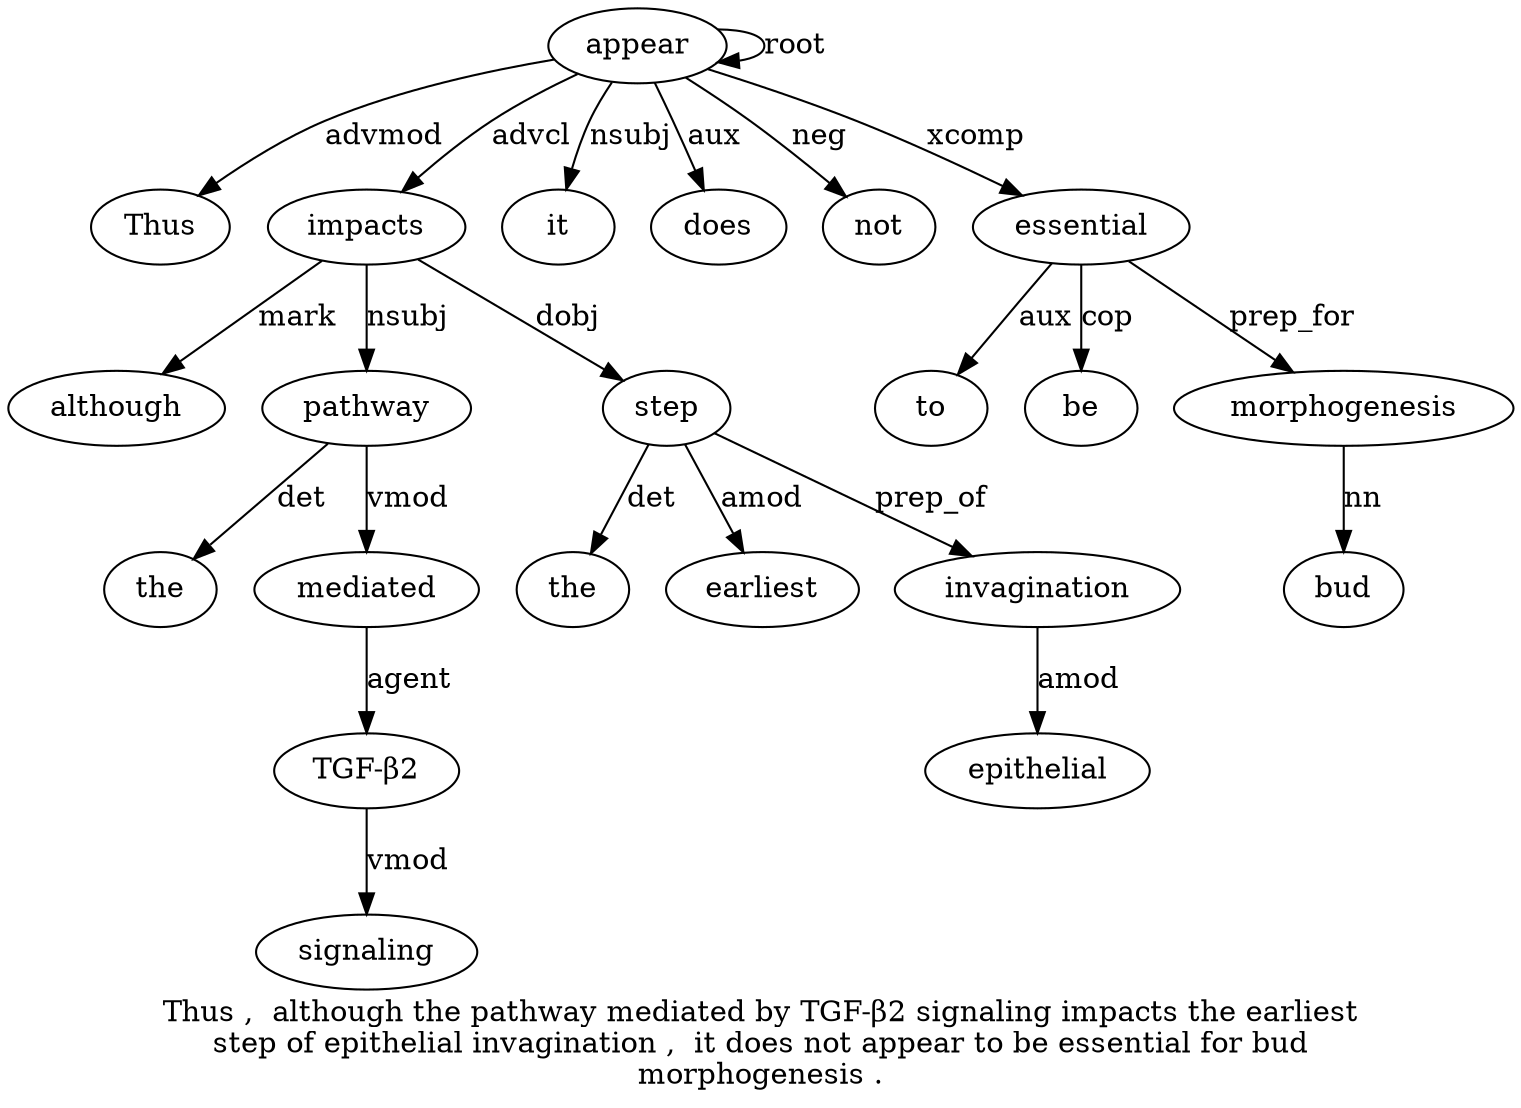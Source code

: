 digraph "Thus ,  although the pathway mediated by TGF-β2 signaling impacts the earliest step of epithelial invagination ,  it does not appear to be essential for bud morphogenesis ." {
label="Thus ,  although the pathway mediated by TGF-β2 signaling impacts the earliest
step of epithelial invagination ,  it does not appear to be essential for bud
morphogenesis .";
appear21 [style=filled, fillcolor=white, label=appear];
Thus1 [style=filled, fillcolor=white, label=Thus];
appear21 -> Thus1  [label=advmod];
impacts10 [style=filled, fillcolor=white, label=impacts];
although3 [style=filled, fillcolor=white, label=although];
impacts10 -> although3  [label=mark];
pathway5 [style=filled, fillcolor=white, label=pathway];
the4 [style=filled, fillcolor=white, label=the];
pathway5 -> the4  [label=det];
impacts10 -> pathway5  [label=nsubj];
mediated6 [style=filled, fillcolor=white, label=mediated];
pathway5 -> mediated6  [label=vmod];
"TGF-β28" [style=filled, fillcolor=white, label="TGF-β2"];
mediated6 -> "TGF-β28"  [label=agent];
signaling9 [style=filled, fillcolor=white, label=signaling];
"TGF-β28" -> signaling9  [label=vmod];
appear21 -> impacts10  [label=advcl];
step13 [style=filled, fillcolor=white, label=step];
the11 [style=filled, fillcolor=white, label=the];
step13 -> the11  [label=det];
earliest12 [style=filled, fillcolor=white, label=earliest];
step13 -> earliest12  [label=amod];
impacts10 -> step13  [label=dobj];
invagination16 [style=filled, fillcolor=white, label=invagination];
epithelial15 [style=filled, fillcolor=white, label=epithelial];
invagination16 -> epithelial15  [label=amod];
step13 -> invagination16  [label=prep_of];
it18 [style=filled, fillcolor=white, label=it];
appear21 -> it18  [label=nsubj];
does19 [style=filled, fillcolor=white, label=does];
appear21 -> does19  [label=aux];
not20 [style=filled, fillcolor=white, label=not];
appear21 -> not20  [label=neg];
appear21 -> appear21  [label=root];
essential24 [style=filled, fillcolor=white, label=essential];
to22 [style=filled, fillcolor=white, label=to];
essential24 -> to22  [label=aux];
be23 [style=filled, fillcolor=white, label=be];
essential24 -> be23  [label=cop];
appear21 -> essential24  [label=xcomp];
morphogenesis27 [style=filled, fillcolor=white, label=morphogenesis];
bud26 [style=filled, fillcolor=white, label=bud];
morphogenesis27 -> bud26  [label=nn];
essential24 -> morphogenesis27  [label=prep_for];
}
